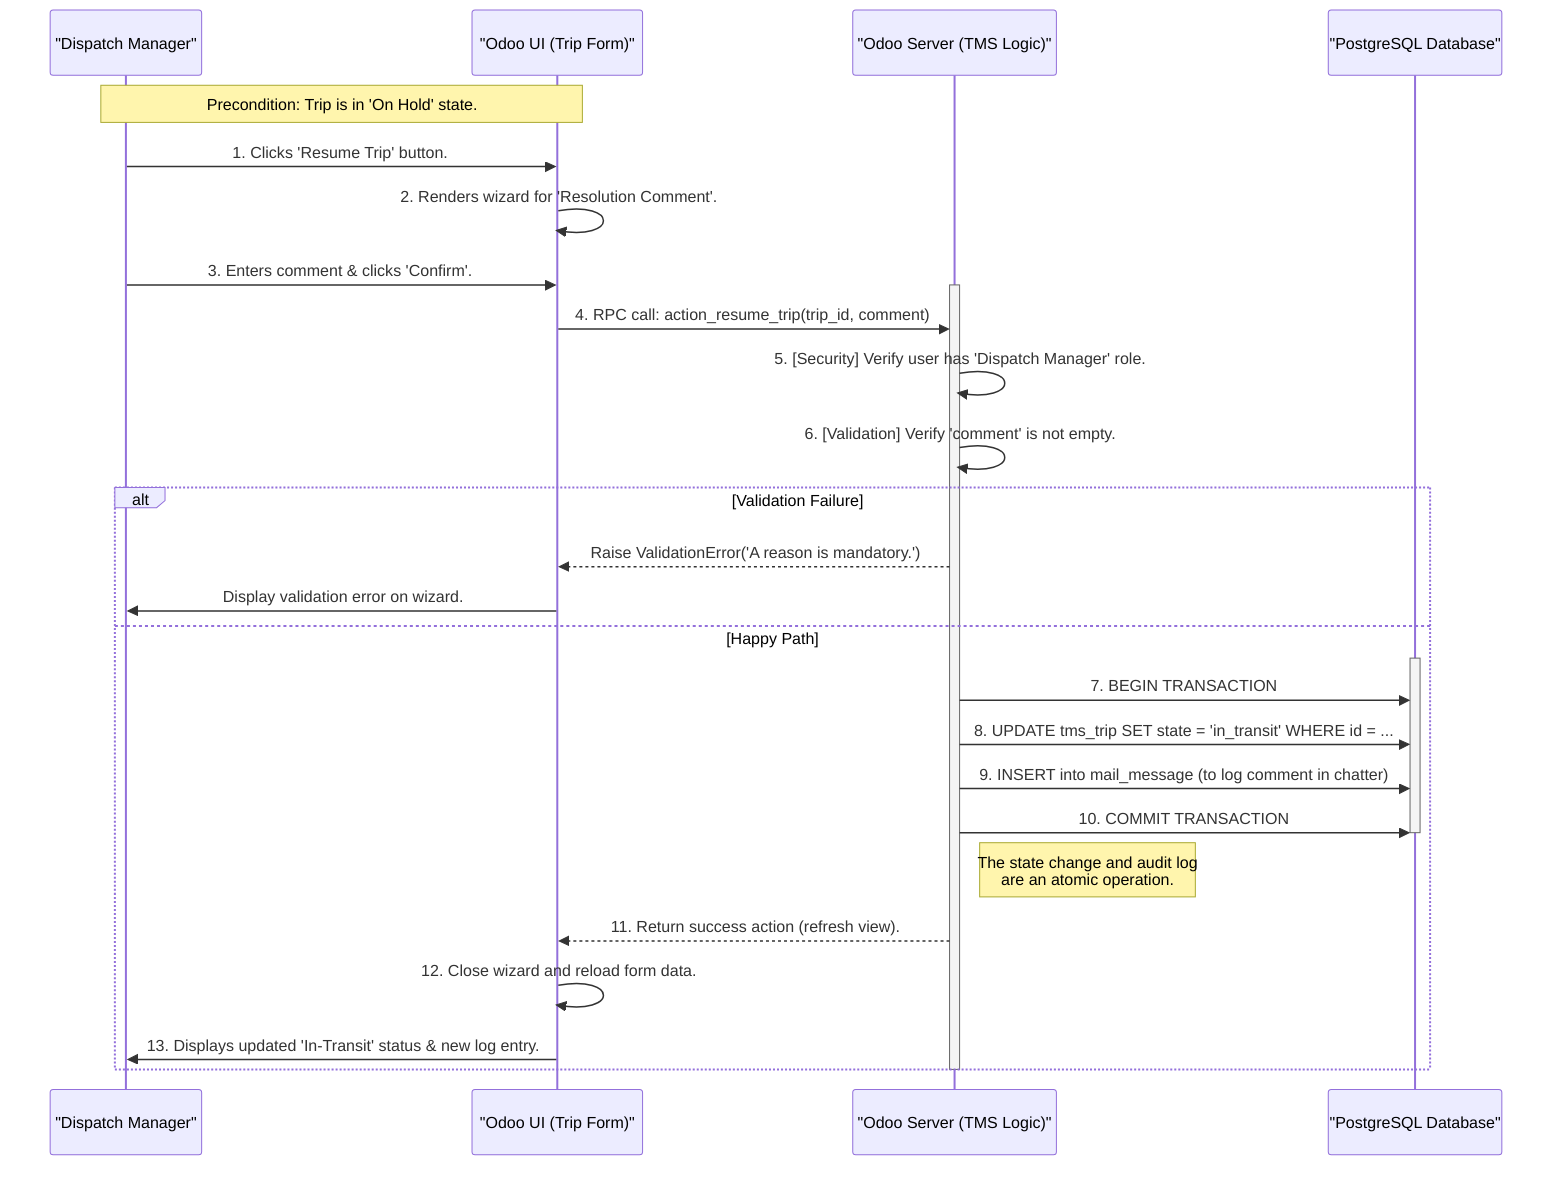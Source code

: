 sequenceDiagram
    participant DM as "Dispatch Manager"
    participant UI as "Odoo UI (Trip Form)"
    participant Server as "Odoo Server (TMS Logic)"
    participant DB as "PostgreSQL Database"

    note over DM, UI: Precondition: Trip is in 'On Hold' state.

    DM->>UI: 1. Clicks 'Resume Trip' button.
    UI->>UI: 2. Renders wizard for 'Resolution Comment'.
    DM->>UI: 3. Enters comment & clicks 'Confirm'.

    activate Server
    UI->>Server: 4. RPC call: action_resume_trip(trip_id, comment)

    Server->>Server: 5. [Security] Verify user has 'Dispatch Manager' role.
    Server->>Server: 6. [Validation] Verify 'comment' is not empty.

    alt Validation Failure
        Server-->>UI: Raise ValidationError('A reason is mandatory.')
        UI->>DM: Display validation error on wizard.
    else Happy Path
        activate DB
        Server->>DB: 7. BEGIN TRANSACTION
        Server->>DB: 8. UPDATE tms_trip SET state = 'in_transit' WHERE id = ...
        Server->>DB: 9. INSERT into mail_message (to log comment in chatter)
        Server->>DB: 10. COMMIT TRANSACTION
        deactivate DB
        note right of Server: The state change and audit log<br/>are an atomic operation.
        Server-->>UI: 11. Return success action (refresh view).
        UI->>UI: 12. Close wizard and reload form data.
        UI->>DM: 13. Displays updated 'In-Transit' status & new log entry.
    end
    deactivate Server